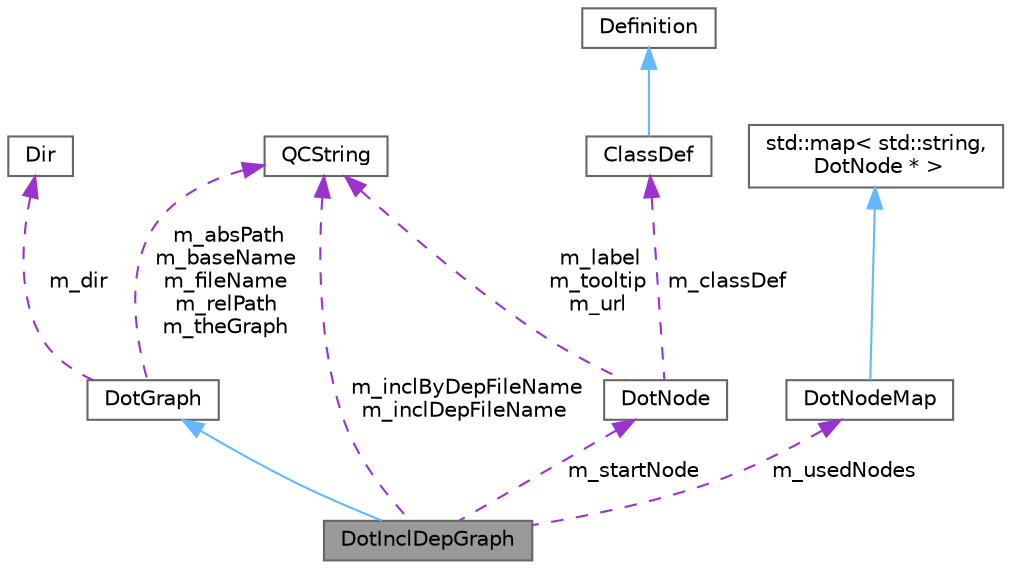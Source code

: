 digraph "DotInclDepGraph"
{
 // INTERACTIVE_SVG=YES
 // LATEX_PDF_SIZE
  bgcolor="transparent";
  edge [fontname=Helvetica,fontsize=10,labelfontname=Helvetica,labelfontsize=10];
  node [fontname=Helvetica,fontsize=10,shape=box,height=0.2,width=0.4];
  Node1 [label="DotInclDepGraph",height=0.2,width=0.4,color="gray40", fillcolor="grey60", style="filled", fontcolor="black",tooltip="Representation of an include dependency graph."];
  Node2 -> Node1 [dir="back",color="steelblue1",style="solid"];
  Node2 [label="DotGraph",height=0.2,width=0.4,color="gray40", fillcolor="white", style="filled",URL="$d0/d32/class_dot_graph.html",tooltip="A dot graph."];
  Node3 -> Node2 [dir="back",color="darkorchid3",style="dashed",label=" m_dir" ];
  Node3 [label="Dir",height=0.2,width=0.4,color="gray40", fillcolor="white", style="filled",URL="$d2/dc2/class_dir.html",tooltip="Class representing a directory in the file system."];
  Node4 -> Node2 [dir="back",color="darkorchid3",style="dashed",label=" m_absPath\nm_baseName\nm_fileName\nm_relPath\nm_theGraph" ];
  Node4 [label="QCString",height=0.2,width=0.4,color="gray40", fillcolor="white", style="filled",URL="$d9/d45/class_q_c_string.html",tooltip="This is an alternative implementation of QCString."];
  Node5 -> Node1 [dir="back",color="darkorchid3",style="dashed",label=" m_startNode" ];
  Node5 [label="DotNode",height=0.2,width=0.4,color="gray40", fillcolor="white", style="filled",URL="$dd/d7e/class_dot_node.html",tooltip="A node in a dot graph."];
  Node4 -> Node5 [dir="back",color="darkorchid3",style="dashed",label=" m_label\nm_tooltip\nm_url" ];
  Node6 -> Node5 [dir="back",color="darkorchid3",style="dashed",label=" m_classDef" ];
  Node6 [label="ClassDef",height=0.2,width=0.4,color="gray40", fillcolor="white", style="filled",URL="$d1/dcf/class_class_def.html",tooltip="A abstract class representing of a compound symbol."];
  Node7 -> Node6 [dir="back",color="steelblue1",style="solid"];
  Node7 [label="Definition",height=0.2,width=0.4,color="gray40", fillcolor="white", style="filled",URL="$d5/dcc/class_definition.html",tooltip="The common base class of all entity definitions found in the sources."];
  Node8 -> Node1 [dir="back",color="darkorchid3",style="dashed",label=" m_usedNodes" ];
  Node8 [label="DotNodeMap",height=0.2,width=0.4,color="gray40", fillcolor="white", style="filled",URL="$d6/dbb/class_dot_node_map.html",tooltip=" "];
  Node9 -> Node8 [dir="back",color="steelblue1",style="solid"];
  Node9 [label="std::map\< std::string,\l DotNode * \>",height=0.2,width=0.4,color="gray40", fillcolor="white", style="filled",tooltip=" "];
  Node4 -> Node1 [dir="back",color="darkorchid3",style="dashed",label=" m_inclByDepFileName\nm_inclDepFileName" ];
}
